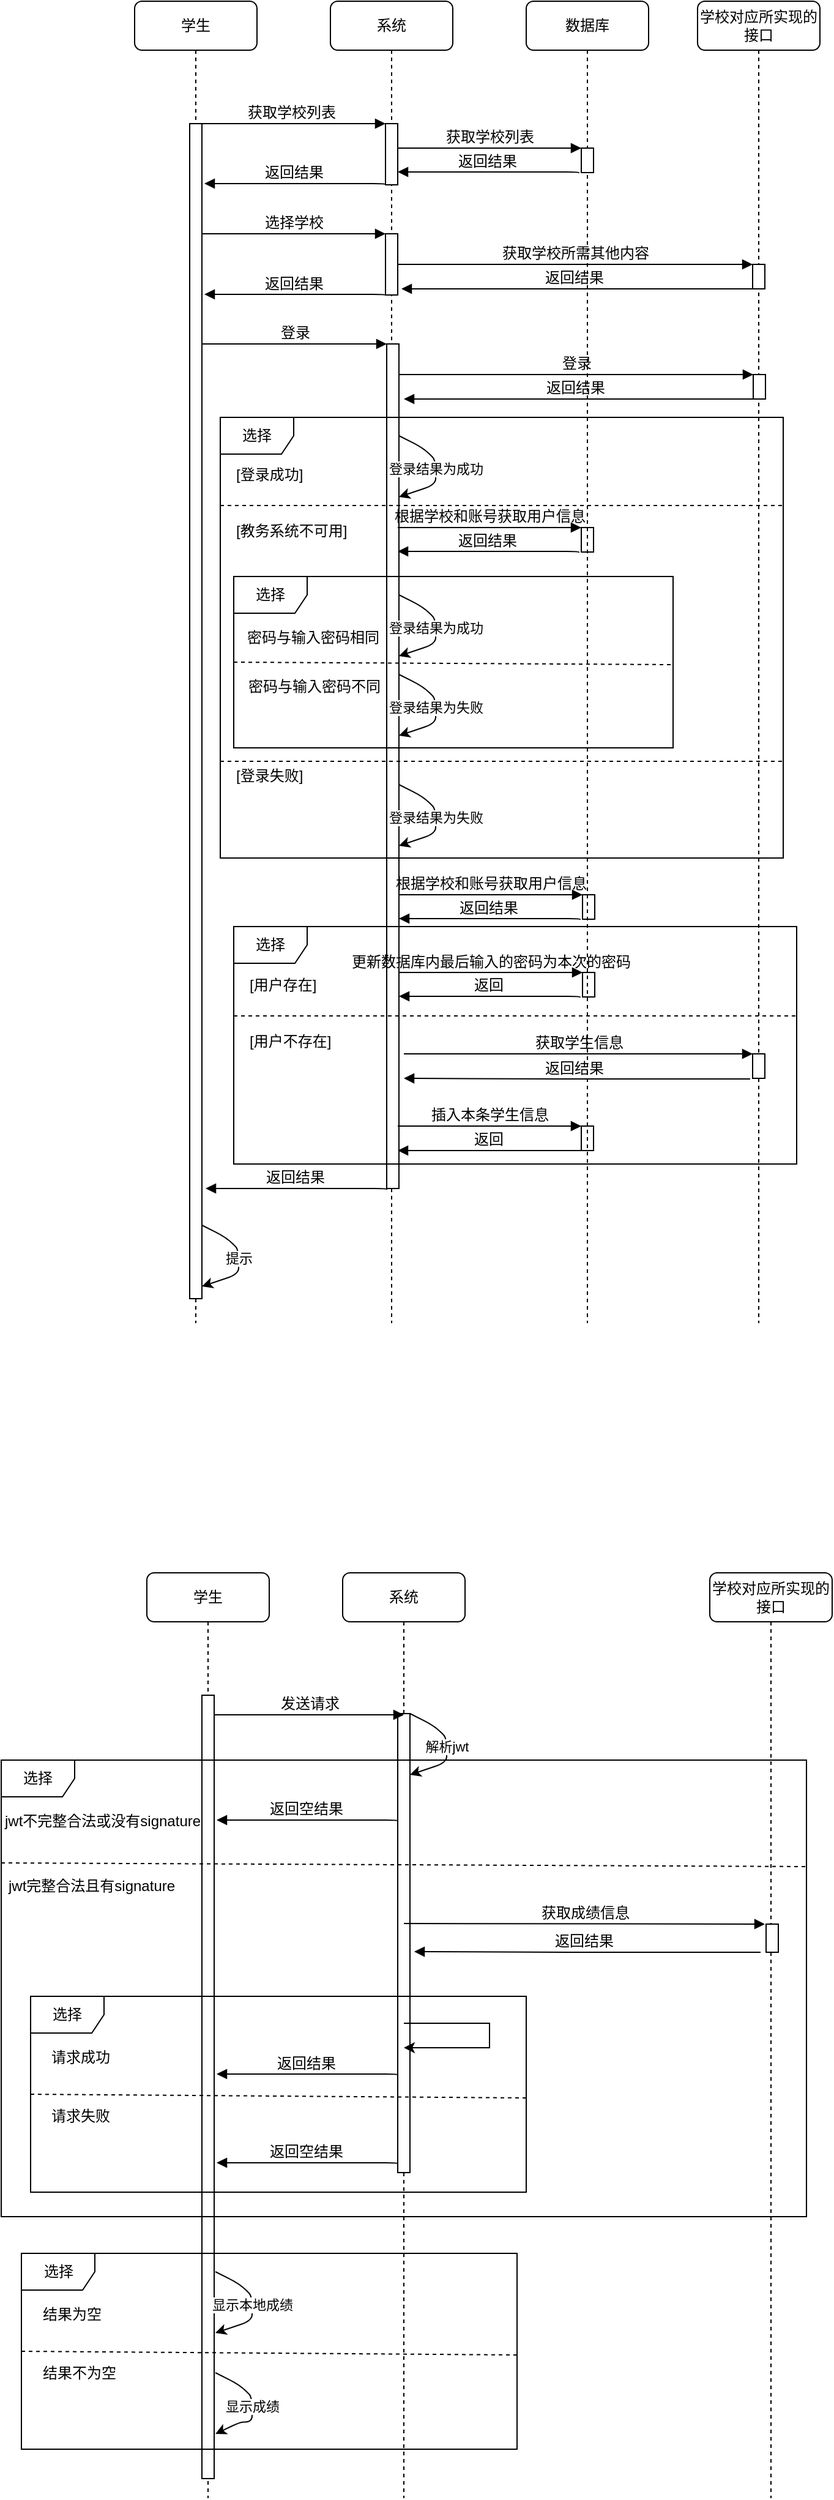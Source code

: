 <mxfile version="10.6.9" type="github"><diagram name="Page-1" id="13e1069c-82ec-6db2-03f1-153e76fe0fe0"><mxGraphModel dx="2018" dy="616" grid="1" gridSize="10" guides="1" tooltips="1" connect="1" arrows="1" fold="1" page="1" pageScale="1" pageWidth="1100" pageHeight="850" background="#ffffff" math="0" shadow="0"><root><mxCell id="0"/><mxCell id="1" parent="0"/><mxCell id="7baba1c4bc27f4b0-2" value="系统" style="shape=umlLifeline;perimeter=lifelinePerimeter;whiteSpace=wrap;html=1;container=1;collapsible=0;recursiveResize=0;outlineConnect=0;rounded=1;shadow=0;comic=0;labelBackgroundColor=none;strokeColor=#000000;strokeWidth=1;fillColor=#FFFFFF;fontFamily=Verdana;fontSize=12;fontColor=#000000;align=center;" parent="1" vertex="1"><mxGeometry x="240" y="80" width="100" height="1080" as="geometry"/></mxCell><mxCell id="7baba1c4bc27f4b0-10" value="" style="html=1;points=[];perimeter=orthogonalPerimeter;rounded=0;shadow=0;comic=0;labelBackgroundColor=none;strokeColor=#000000;strokeWidth=1;fillColor=#FFFFFF;fontFamily=Verdana;fontSize=12;fontColor=#000000;align=center;" parent="7baba1c4bc27f4b0-2" vertex="1"><mxGeometry x="45" y="100" width="10" height="50" as="geometry"/></mxCell><mxCell id="gRoCGFUgI1eSrO3_xUWn-6" value="" style="html=1;points=[];perimeter=orthogonalPerimeter;rounded=0;shadow=0;comic=0;labelBackgroundColor=none;strokeColor=#000000;strokeWidth=1;fillColor=#FFFFFF;fontFamily=Verdana;fontSize=12;fontColor=#000000;align=center;" vertex="1" parent="7baba1c4bc27f4b0-2"><mxGeometry x="45" y="190" width="10" height="50" as="geometry"/></mxCell><mxCell id="7baba1c4bc27f4b0-4" value="学校对应所实现的接口" style="shape=umlLifeline;perimeter=lifelinePerimeter;whiteSpace=wrap;html=1;container=1;collapsible=0;recursiveResize=0;outlineConnect=0;rounded=1;shadow=0;comic=0;labelBackgroundColor=none;strokeColor=#000000;strokeWidth=1;fillColor=#FFFFFF;fontFamily=Verdana;fontSize=12;fontColor=#000000;align=center;" parent="1" vertex="1"><mxGeometry x="540" y="80" width="100" height="1080" as="geometry"/></mxCell><mxCell id="gRoCGFUgI1eSrO3_xUWn-7" value="" style="html=1;points=[];perimeter=orthogonalPerimeter;rounded=0;shadow=0;comic=0;labelBackgroundColor=none;strokeColor=#000000;strokeWidth=1;fillColor=#FFFFFF;fontFamily=Verdana;fontSize=12;fontColor=#000000;align=center;" vertex="1" parent="7baba1c4bc27f4b0-4"><mxGeometry x="45" y="215" width="10" height="20" as="geometry"/></mxCell><mxCell id="7baba1c4bc27f4b0-8" value="学生" style="shape=umlLifeline;perimeter=lifelinePerimeter;whiteSpace=wrap;html=1;container=1;collapsible=0;recursiveResize=0;outlineConnect=0;rounded=1;shadow=0;comic=0;labelBackgroundColor=none;strokeColor=#000000;strokeWidth=1;fillColor=#FFFFFF;fontFamily=Verdana;fontSize=12;fontColor=#000000;align=center;" parent="1" vertex="1"><mxGeometry x="80" y="80" width="100" height="1080" as="geometry"/></mxCell><mxCell id="7baba1c4bc27f4b0-9" value="" style="html=1;points=[];perimeter=orthogonalPerimeter;rounded=0;shadow=0;comic=0;labelBackgroundColor=none;strokeColor=#000000;strokeWidth=1;fillColor=#FFFFFF;fontFamily=Verdana;fontSize=12;fontColor=#000000;align=center;" parent="7baba1c4bc27f4b0-8" vertex="1"><mxGeometry x="45" y="100" width="10" height="960" as="geometry"/></mxCell><mxCell id="7baba1c4bc27f4b0-11" value="获取学校列表" style="html=1;verticalAlign=bottom;endArrow=block;entryX=0;entryY=0;labelBackgroundColor=none;fontFamily=Verdana;fontSize=12;edgeStyle=elbowEdgeStyle;elbow=vertical;" parent="1" source="7baba1c4bc27f4b0-8" target="7baba1c4bc27f4b0-10" edge="1"><mxGeometry relative="1" as="geometry"><mxPoint x="180" y="150" as="sourcePoint"/></mxGeometry></mxCell><mxCell id="7baba1c4bc27f4b0-14" value="获取学校列表" style="html=1;verticalAlign=bottom;endArrow=block;entryX=0;entryY=0;labelBackgroundColor=none;fontFamily=Verdana;fontSize=12;edgeStyle=elbowEdgeStyle;elbow=vertical;" parent="1" source="7baba1c4bc27f4b0-10" target="7baba1c4bc27f4b0-13" edge="1"><mxGeometry relative="1" as="geometry"><mxPoint x="370" y="200" as="sourcePoint"/></mxGeometry></mxCell><mxCell id="gRoCGFUgI1eSrO3_xUWn-4" value="返回结果" style="html=1;verticalAlign=bottom;endArrow=block;labelBackgroundColor=none;fontFamily=Verdana;fontSize=12;edgeStyle=elbowEdgeStyle;elbow=vertical;exitX=-0.1;exitY=0.09;exitDx=0;exitDy=0;exitPerimeter=0;" edge="1" parent="1"><mxGeometry x="0.02" relative="1" as="geometry"><mxPoint x="285" y="230" as="sourcePoint"/><mxPoint x="137" y="229" as="targetPoint"/><Array as="points"><mxPoint x="137" y="229"/></Array><mxPoint as="offset"/></mxGeometry></mxCell><mxCell id="gRoCGFUgI1eSrO3_xUWn-5" value="返回结果" style="html=1;verticalAlign=bottom;endArrow=block;labelBackgroundColor=none;fontFamily=Verdana;fontSize=12;edgeStyle=elbowEdgeStyle;elbow=vertical;exitX=-0.1;exitY=0.09;exitDx=0;exitDy=0;exitPerimeter=0;entryX=1.2;entryY=0.111;entryDx=0;entryDy=0;entryPerimeter=0;" edge="1" parent="1"><mxGeometry x="0.02" relative="1" as="geometry"><mxPoint x="443" y="220.5" as="sourcePoint"/><mxPoint x="295" y="219.5" as="targetPoint"/><Array as="points"><mxPoint x="295" y="219.5"/></Array><mxPoint as="offset"/></mxGeometry></mxCell><mxCell id="gRoCGFUgI1eSrO3_xUWn-8" value="选择学校" style="html=1;verticalAlign=bottom;endArrow=block;entryX=0;entryY=0;labelBackgroundColor=none;fontFamily=Verdana;fontSize=12;edgeStyle=elbowEdgeStyle;elbow=vertical;" edge="1" parent="1" target="gRoCGFUgI1eSrO3_xUWn-6"><mxGeometry relative="1" as="geometry"><mxPoint x="134.5" y="270" as="sourcePoint"/></mxGeometry></mxCell><mxCell id="gRoCGFUgI1eSrO3_xUWn-9" value="获取学校所需其他内容" style="html=1;verticalAlign=bottom;endArrow=block;entryX=0;entryY=0;labelBackgroundColor=none;fontFamily=Verdana;fontSize=12;edgeStyle=elbowEdgeStyle;elbow=vertical;" edge="1" parent="1" source="gRoCGFUgI1eSrO3_xUWn-6" target="gRoCGFUgI1eSrO3_xUWn-7"><mxGeometry relative="1" as="geometry"><mxPoint x="375" y="290" as="sourcePoint"/></mxGeometry></mxCell><mxCell id="gRoCGFUgI1eSrO3_xUWn-10" value="返回结果" style="html=1;verticalAlign=bottom;endArrow=block;labelBackgroundColor=none;fontFamily=Verdana;fontSize=12;edgeStyle=elbowEdgeStyle;elbow=vertical;exitX=-0.1;exitY=0.09;exitDx=0;exitDy=0;exitPerimeter=0;entryX=1.2;entryY=0.111;entryDx=0;entryDy=0;entryPerimeter=0;" edge="1" parent="1"><mxGeometry x="0.02" relative="1" as="geometry"><mxPoint x="285" y="320.5" as="sourcePoint"/><mxPoint x="137" y="319.5" as="targetPoint"/><Array as="points"><mxPoint x="137" y="319.5"/></Array><mxPoint as="offset"/></mxGeometry></mxCell><mxCell id="gRoCGFUgI1eSrO3_xUWn-11" value="返回结果" style="html=1;verticalAlign=bottom;endArrow=block;labelBackgroundColor=none;fontFamily=Verdana;fontSize=12;edgeStyle=elbowEdgeStyle;elbow=vertical;entryX=1.3;entryY=0.9;entryDx=0;entryDy=0;entryPerimeter=0;" edge="1" parent="1" source="gRoCGFUgI1eSrO3_xUWn-7" target="gRoCGFUgI1eSrO3_xUWn-6"><mxGeometry x="0.02" relative="1" as="geometry"><mxPoint x="448" y="315.5" as="sourcePoint"/><mxPoint x="350" y="315" as="targetPoint"/><Array as="points"><mxPoint x="590" y="315"/></Array><mxPoint as="offset"/></mxGeometry></mxCell><mxCell id="gRoCGFUgI1eSrO3_xUWn-24" value="" style="html=1;points=[];perimeter=orthogonalPerimeter;rounded=0;shadow=0;comic=0;labelBackgroundColor=none;strokeColor=#000000;strokeWidth=1;fillColor=#FFFFFF;fontFamily=Verdana;fontSize=12;fontColor=#000000;align=center;" vertex="1" parent="1"><mxGeometry x="286" y="360" width="10" height="690" as="geometry"/></mxCell><mxCell id="gRoCGFUgI1eSrO3_xUWn-25" value="" style="html=1;points=[];perimeter=orthogonalPerimeter;rounded=0;shadow=0;comic=0;labelBackgroundColor=none;strokeColor=#000000;strokeWidth=1;fillColor=#FFFFFF;fontFamily=Verdana;fontSize=12;fontColor=#000000;align=center;" vertex="1" parent="1"><mxGeometry x="585.5" y="385" width="10" height="20" as="geometry"/></mxCell><mxCell id="gRoCGFUgI1eSrO3_xUWn-26" value="登录" style="html=1;verticalAlign=bottom;endArrow=block;entryX=0;entryY=0;labelBackgroundColor=none;fontFamily=Verdana;fontSize=12;edgeStyle=elbowEdgeStyle;elbow=vertical;" edge="1" parent="1" target="gRoCGFUgI1eSrO3_xUWn-24"><mxGeometry relative="1" as="geometry"><mxPoint x="135" y="360" as="sourcePoint"/></mxGeometry></mxCell><mxCell id="gRoCGFUgI1eSrO3_xUWn-27" value="登录" style="html=1;verticalAlign=bottom;endArrow=block;entryX=0;entryY=0;labelBackgroundColor=none;fontFamily=Verdana;fontSize=12;edgeStyle=elbowEdgeStyle;elbow=vertical;" edge="1" parent="1" source="gRoCGFUgI1eSrO3_xUWn-24" target="gRoCGFUgI1eSrO3_xUWn-25"><mxGeometry relative="1" as="geometry"><mxPoint x="375.5" y="380" as="sourcePoint"/></mxGeometry></mxCell><mxCell id="gRoCGFUgI1eSrO3_xUWn-29" value="返回结果" style="html=1;verticalAlign=bottom;endArrow=block;labelBackgroundColor=none;fontFamily=Verdana;fontSize=12;edgeStyle=elbowEdgeStyle;elbow=vertical;" edge="1" parent="1" source="gRoCGFUgI1eSrO3_xUWn-25"><mxGeometry x="0.02" relative="1" as="geometry"><mxPoint x="448.5" y="405.5" as="sourcePoint"/><mxPoint x="300" y="405" as="targetPoint"/><Array as="points"><mxPoint x="590.5" y="405"/></Array><mxPoint as="offset"/></mxGeometry></mxCell><mxCell id="gRoCGFUgI1eSrO3_xUWn-34" value="[登录成功]&lt;br&gt;&lt;br&gt;" style="text;html=1;resizable=0;points=[];autosize=1;align=left;verticalAlign=top;spacingTop=-4;" vertex="1" parent="1"><mxGeometry x="161" y="457" width="70" height="30" as="geometry"/></mxCell><mxCell id="gRoCGFUgI1eSrO3_xUWn-36" value="" style="endArrow=none;dashed=1;html=1;entryX=1;entryY=0.63;entryDx=0;entryDy=0;entryPerimeter=0;" edge="1" parent="1"><mxGeometry width="50" height="50" relative="1" as="geometry"><mxPoint x="150" y="492" as="sourcePoint"/><mxPoint x="609" y="492" as="targetPoint"/></mxGeometry></mxCell><mxCell id="gRoCGFUgI1eSrO3_xUWn-38" value="[教务系统不可用]" style="text;html=1;resizable=0;points=[];autosize=1;align=left;verticalAlign=top;spacingTop=-4;" vertex="1" parent="1"><mxGeometry x="161" y="503" width="110" height="20" as="geometry"/></mxCell><mxCell id="gRoCGFUgI1eSrO3_xUWn-39" value="" style="endArrow=none;dashed=1;html=1;entryX=1;entryY=0.63;entryDx=0;entryDy=0;entryPerimeter=0;" edge="1" parent="1"><mxGeometry width="50" height="50" relative="1" as="geometry"><mxPoint x="150" y="701" as="sourcePoint"/><mxPoint x="610" y="701" as="targetPoint"/></mxGeometry></mxCell><mxCell id="gRoCGFUgI1eSrO3_xUWn-40" value="[登录失败]" style="text;html=1;resizable=0;points=[];autosize=1;align=left;verticalAlign=top;spacingTop=-4;" vertex="1" parent="1"><mxGeometry x="161" y="703" width="70" height="20" as="geometry"/></mxCell><mxCell id="gRoCGFUgI1eSrO3_xUWn-44" value="登录结果为成功" style="endArrow=classic;html=1;" edge="1" parent="1"><mxGeometry width="50" height="50" relative="1" as="geometry"><mxPoint x="296" y="435" as="sourcePoint"/><mxPoint x="296" y="485" as="targetPoint"/><Array as="points"><mxPoint x="316" y="445"/><mxPoint x="326" y="455"/><mxPoint x="326" y="475"/></Array></mxGeometry></mxCell><mxCell id="gRoCGFUgI1eSrO3_xUWn-46" value="登录结果为失败" style="endArrow=classic;html=1;" edge="1" parent="1"><mxGeometry width="50" height="50" relative="1" as="geometry"><mxPoint x="296" y="720" as="sourcePoint"/><mxPoint x="296" y="770" as="targetPoint"/><Array as="points"><mxPoint x="316" y="730"/><mxPoint x="326" y="740"/><mxPoint x="326" y="760"/></Array></mxGeometry></mxCell><mxCell id="gRoCGFUgI1eSrO3_xUWn-52" value="" style="html=1;points=[];perimeter=orthogonalPerimeter;rounded=0;shadow=0;comic=0;labelBackgroundColor=none;strokeColor=#000000;strokeWidth=1;fillColor=#FFFFFF;fontFamily=Verdana;fontSize=12;fontColor=#000000;align=center;" vertex="1" parent="1"><mxGeometry x="445" y="510" width="10" height="20" as="geometry"/></mxCell><mxCell id="gRoCGFUgI1eSrO3_xUWn-53" value="根据学校和账号获取用户信息" style="html=1;verticalAlign=bottom;endArrow=block;entryX=0;entryY=0;labelBackgroundColor=none;fontFamily=Verdana;fontSize=12;edgeStyle=elbowEdgeStyle;elbow=vertical;" edge="1" parent="1" target="gRoCGFUgI1eSrO3_xUWn-52"><mxGeometry relative="1" as="geometry"><mxPoint x="295" y="510" as="sourcePoint"/></mxGeometry></mxCell><mxCell id="gRoCGFUgI1eSrO3_xUWn-54" value="返回结果" style="html=1;verticalAlign=bottom;endArrow=block;labelBackgroundColor=none;fontFamily=Verdana;fontSize=12;edgeStyle=elbowEdgeStyle;elbow=vertical;exitX=-0.1;exitY=0.09;exitDx=0;exitDy=0;exitPerimeter=0;entryX=1.2;entryY=0.111;entryDx=0;entryDy=0;entryPerimeter=0;" edge="1" parent="1"><mxGeometry x="0.02" relative="1" as="geometry"><mxPoint x="443" y="530.5" as="sourcePoint"/><mxPoint x="295" y="529.5" as="targetPoint"/><Array as="points"><mxPoint x="295" y="529.5"/></Array><mxPoint as="offset"/></mxGeometry></mxCell><mxCell id="gRoCGFUgI1eSrO3_xUWn-55" value="选择&lt;br&gt;" style="shape=umlFrame;whiteSpace=wrap;html=1;fillColor=none;" vertex="1" parent="1"><mxGeometry x="161" y="550" width="359" height="140" as="geometry"/></mxCell><mxCell id="gRoCGFUgI1eSrO3_xUWn-59" value="密码与输入密码相同" style="text;html=1;resizable=0;points=[];autosize=1;align=left;verticalAlign=top;spacingTop=-4;" vertex="1" parent="1"><mxGeometry x="170" y="590" width="120" height="20" as="geometry"/></mxCell><mxCell id="gRoCGFUgI1eSrO3_xUWn-60" value="" style="endArrow=none;dashed=1;html=1;exitX=0.002;exitY=0.625;exitDx=0;exitDy=0;exitPerimeter=0;" edge="1" parent="1"><mxGeometry width="50" height="50" relative="1" as="geometry"><mxPoint x="161" y="620" as="sourcePoint"/><mxPoint x="520" y="622" as="targetPoint"/></mxGeometry></mxCell><mxCell id="gRoCGFUgI1eSrO3_xUWn-61" value="登录结果为成功" style="endArrow=classic;html=1;" edge="1" parent="1"><mxGeometry width="50" height="50" relative="1" as="geometry"><mxPoint x="296" y="565" as="sourcePoint"/><mxPoint x="296" y="615" as="targetPoint"/><Array as="points"><mxPoint x="316" y="575"/><mxPoint x="326" y="585"/><mxPoint x="326" y="605"/></Array></mxGeometry></mxCell><mxCell id="gRoCGFUgI1eSrO3_xUWn-62" value="密码与输入密码不同" style="text;html=1;resizable=0;points=[];autosize=1;align=left;verticalAlign=top;spacingTop=-4;" vertex="1" parent="1"><mxGeometry x="171" y="630" width="120" height="20" as="geometry"/></mxCell><mxCell id="gRoCGFUgI1eSrO3_xUWn-63" value="登录结果为失败" style="endArrow=classic;html=1;" edge="1" parent="1"><mxGeometry width="50" height="50" relative="1" as="geometry"><mxPoint x="296" y="630" as="sourcePoint"/><mxPoint x="296" y="680" as="targetPoint"/><Array as="points"><mxPoint x="316" y="640"/><mxPoint x="326" y="650"/><mxPoint x="326" y="670"/></Array></mxGeometry></mxCell><mxCell id="gRoCGFUgI1eSrO3_xUWn-139" value="" style="html=1;points=[];perimeter=orthogonalPerimeter;rounded=0;shadow=0;comic=0;labelBackgroundColor=none;strokeColor=#000000;strokeWidth=1;fillColor=#FFFFFF;fontFamily=Verdana;fontSize=12;fontColor=#000000;align=center;" vertex="1" parent="1"><mxGeometry x="446" y="810" width="10" height="20" as="geometry"/></mxCell><mxCell id="gRoCGFUgI1eSrO3_xUWn-140" value="根据学校和账号获取用户信息" style="html=1;verticalAlign=bottom;endArrow=block;entryX=0;entryY=0;labelBackgroundColor=none;fontFamily=Verdana;fontSize=12;edgeStyle=elbowEdgeStyle;elbow=vertical;" edge="1" parent="1" target="gRoCGFUgI1eSrO3_xUWn-139"><mxGeometry relative="1" as="geometry"><mxPoint x="296" y="810" as="sourcePoint"/></mxGeometry></mxCell><mxCell id="gRoCGFUgI1eSrO3_xUWn-141" value="返回结果" style="html=1;verticalAlign=bottom;endArrow=block;labelBackgroundColor=none;fontFamily=Verdana;fontSize=12;edgeStyle=elbowEdgeStyle;elbow=vertical;exitX=-0.1;exitY=0.09;exitDx=0;exitDy=0;exitPerimeter=0;entryX=1.2;entryY=0.111;entryDx=0;entryDy=0;entryPerimeter=0;" edge="1" parent="1"><mxGeometry x="0.02" relative="1" as="geometry"><mxPoint x="444" y="830.5" as="sourcePoint"/><mxPoint x="296" y="829.5" as="targetPoint"/><Array as="points"><mxPoint x="296" y="829.5"/></Array><mxPoint as="offset"/></mxGeometry></mxCell><mxCell id="gRoCGFUgI1eSrO3_xUWn-143" value="[用户存在]&lt;br&gt;" style="text;html=1;resizable=0;points=[];autosize=1;align=left;verticalAlign=top;spacingTop=-4;" vertex="1" parent="1"><mxGeometry x="172" y="874" width="70" height="20" as="geometry"/></mxCell><mxCell id="gRoCGFUgI1eSrO3_xUWn-144" value="" style="endArrow=none;dashed=1;html=1;entryX=1;entryY=0.63;entryDx=0;entryDy=0;entryPerimeter=0;" edge="1" parent="1"><mxGeometry width="50" height="50" relative="1" as="geometry"><mxPoint x="161" y="909" as="sourcePoint"/><mxPoint x="620" y="909" as="targetPoint"/></mxGeometry></mxCell><mxCell id="gRoCGFUgI1eSrO3_xUWn-145" value="[用户不存在]" style="text;html=1;resizable=0;points=[];autosize=1;align=left;verticalAlign=top;spacingTop=-4;" vertex="1" parent="1"><mxGeometry x="172" y="920" width="80" height="20" as="geometry"/></mxCell><mxCell id="gRoCGFUgI1eSrO3_xUWn-161" value="" style="html=1;points=[];perimeter=orthogonalPerimeter;rounded=0;shadow=0;comic=0;labelBackgroundColor=none;strokeColor=#000000;strokeWidth=1;fillColor=#FFFFFF;fontFamily=Verdana;fontSize=12;fontColor=#000000;align=center;" vertex="1" parent="1"><mxGeometry x="446" y="873.5" width="10" height="20" as="geometry"/></mxCell><mxCell id="gRoCGFUgI1eSrO3_xUWn-162" value="&lt;span&gt;更新数据库内最后输入的密码为本次的密码&lt;/span&gt;" style="html=1;verticalAlign=bottom;endArrow=block;entryX=0;entryY=0;labelBackgroundColor=none;fontFamily=Verdana;fontSize=12;edgeStyle=elbowEdgeStyle;elbow=vertical;" edge="1" parent="1" target="gRoCGFUgI1eSrO3_xUWn-161"><mxGeometry relative="1" as="geometry"><mxPoint x="296" y="873.5" as="sourcePoint"/></mxGeometry></mxCell><mxCell id="gRoCGFUgI1eSrO3_xUWn-163" value="返回" style="html=1;verticalAlign=bottom;endArrow=block;labelBackgroundColor=none;fontFamily=Verdana;fontSize=12;edgeStyle=elbowEdgeStyle;elbow=vertical;exitX=-0.1;exitY=0.09;exitDx=0;exitDy=0;exitPerimeter=0;entryX=1.2;entryY=0.111;entryDx=0;entryDy=0;entryPerimeter=0;" edge="1" parent="1"><mxGeometry x="0.02" relative="1" as="geometry"><mxPoint x="444" y="894" as="sourcePoint"/><mxPoint x="296" y="893" as="targetPoint"/><Array as="points"><mxPoint x="296" y="893"/></Array><mxPoint as="offset"/></mxGeometry></mxCell><mxCell id="gRoCGFUgI1eSrO3_xUWn-164" value="" style="html=1;points=[];perimeter=orthogonalPerimeter;rounded=0;shadow=0;comic=0;labelBackgroundColor=none;strokeColor=#000000;strokeWidth=1;fillColor=#FFFFFF;fontFamily=Verdana;fontSize=12;fontColor=#000000;align=center;" vertex="1" parent="1"><mxGeometry x="445" y="999" width="10" height="20" as="geometry"/></mxCell><mxCell id="gRoCGFUgI1eSrO3_xUWn-165" value="插入本条学生信息" style="html=1;verticalAlign=bottom;endArrow=block;entryX=0;entryY=0;labelBackgroundColor=none;fontFamily=Verdana;fontSize=12;edgeStyle=elbowEdgeStyle;elbow=vertical;" edge="1" parent="1" target="gRoCGFUgI1eSrO3_xUWn-164"><mxGeometry relative="1" as="geometry"><mxPoint x="295" y="999" as="sourcePoint"/></mxGeometry></mxCell><mxCell id="gRoCGFUgI1eSrO3_xUWn-166" value="返回" style="html=1;verticalAlign=bottom;endArrow=block;labelBackgroundColor=none;fontFamily=Verdana;fontSize=12;edgeStyle=elbowEdgeStyle;elbow=vertical;" edge="1" parent="1" source="gRoCGFUgI1eSrO3_xUWn-164"><mxGeometry x="0.02" relative="1" as="geometry"><mxPoint x="443" y="1019.5" as="sourcePoint"/><mxPoint x="295" y="1019" as="targetPoint"/><Array as="points"/><mxPoint as="offset"/></mxGeometry></mxCell><mxCell id="gRoCGFUgI1eSrO3_xUWn-170" value="" style="html=1;points=[];perimeter=orthogonalPerimeter;rounded=0;shadow=0;comic=0;labelBackgroundColor=none;strokeColor=#000000;strokeWidth=1;fillColor=#FFFFFF;fontFamily=Verdana;fontSize=12;fontColor=#000000;align=center;" vertex="1" parent="1"><mxGeometry x="585" y="940" width="10" height="20" as="geometry"/></mxCell><mxCell id="gRoCGFUgI1eSrO3_xUWn-171" value="&lt;span&gt;获取学生信息&lt;/span&gt;" style="html=1;verticalAlign=bottom;endArrow=block;entryX=0;entryY=0;labelBackgroundColor=none;fontFamily=Verdana;fontSize=12;edgeStyle=elbowEdgeStyle;elbow=vertical;" edge="1" parent="1" target="gRoCGFUgI1eSrO3_xUWn-170"><mxGeometry relative="1" as="geometry"><mxPoint x="300" y="940" as="sourcePoint"/></mxGeometry></mxCell><mxCell id="gRoCGFUgI1eSrO3_xUWn-172" value="返回结果" style="html=1;verticalAlign=bottom;endArrow=block;labelBackgroundColor=none;fontFamily=Verdana;fontSize=12;edgeStyle=elbowEdgeStyle;elbow=horizontal;exitX=-0.1;exitY=0.09;exitDx=0;exitDy=0;exitPerimeter=0;" edge="1" parent="1"><mxGeometry x="0.02" relative="1" as="geometry"><mxPoint x="583" y="960.5" as="sourcePoint"/><mxPoint x="300" y="960" as="targetPoint"/><Array as="points"><mxPoint x="435" y="959.5"/></Array><mxPoint as="offset"/></mxGeometry></mxCell><mxCell id="gRoCGFUgI1eSrO3_xUWn-175" value="返回结果" style="html=1;verticalAlign=bottom;endArrow=block;labelBackgroundColor=none;fontFamily=Verdana;fontSize=12;edgeStyle=elbowEdgeStyle;elbow=vertical;exitX=-0.1;exitY=0.09;exitDx=0;exitDy=0;exitPerimeter=0;entryX=1.2;entryY=0.111;entryDx=0;entryDy=0;entryPerimeter=0;" edge="1" parent="1"><mxGeometry x="0.02" relative="1" as="geometry"><mxPoint x="286" y="1051" as="sourcePoint"/><mxPoint x="138" y="1050" as="targetPoint"/><Array as="points"><mxPoint x="138" y="1050"/></Array><mxPoint as="offset"/></mxGeometry></mxCell><mxCell id="gRoCGFUgI1eSrO3_xUWn-176" value="提示" style="endArrow=classic;html=1;" edge="1" parent="1"><mxGeometry width="50" height="50" relative="1" as="geometry"><mxPoint x="135" y="1080" as="sourcePoint"/><mxPoint x="135" y="1130" as="targetPoint"/><Array as="points"><mxPoint x="155" y="1090"/><mxPoint x="165" y="1100"/><mxPoint x="165" y="1120"/></Array></mxGeometry></mxCell><mxCell id="gRoCGFUgI1eSrO3_xUWn-180" value="系统" style="shape=umlLifeline;perimeter=lifelinePerimeter;whiteSpace=wrap;html=1;container=1;collapsible=0;recursiveResize=0;outlineConnect=0;rounded=1;shadow=0;comic=0;labelBackgroundColor=none;strokeColor=#000000;strokeWidth=1;fillColor=#FFFFFF;fontFamily=Verdana;fontSize=12;fontColor=#000000;align=center;" vertex="1" parent="1"><mxGeometry x="250" y="1364" width="100" height="756" as="geometry"/></mxCell><mxCell id="gRoCGFUgI1eSrO3_xUWn-182" value="" style="html=1;points=[];perimeter=orthogonalPerimeter;rounded=0;shadow=0;comic=0;labelBackgroundColor=none;strokeColor=#000000;strokeWidth=1;fillColor=#FFFFFF;fontFamily=Verdana;fontSize=12;fontColor=#000000;align=center;" vertex="1" parent="gRoCGFUgI1eSrO3_xUWn-180"><mxGeometry x="45" y="115" width="10" height="375" as="geometry"/></mxCell><mxCell id="gRoCGFUgI1eSrO3_xUWn-185" value="学校对应所实现的接口" style="shape=umlLifeline;perimeter=lifelinePerimeter;whiteSpace=wrap;html=1;container=1;collapsible=0;recursiveResize=0;outlineConnect=0;rounded=1;shadow=0;comic=0;labelBackgroundColor=none;strokeColor=#000000;strokeWidth=1;fillColor=#FFFFFF;fontFamily=Verdana;fontSize=12;fontColor=#000000;align=center;" vertex="1" parent="1"><mxGeometry x="550" y="1364" width="100" height="756" as="geometry"/></mxCell><mxCell id="gRoCGFUgI1eSrO3_xUWn-242" value="" style="html=1;points=[];perimeter=orthogonalPerimeter;rounded=0;shadow=0;comic=0;labelBackgroundColor=none;strokeColor=#000000;strokeWidth=1;fillColor=#FFFFFF;fontFamily=Verdana;fontSize=12;fontColor=#000000;align=center;" vertex="1" parent="gRoCGFUgI1eSrO3_xUWn-185"><mxGeometry x="46" y="287" width="10" height="23" as="geometry"/></mxCell><mxCell id="gRoCGFUgI1eSrO3_xUWn-187" value="学生" style="shape=umlLifeline;perimeter=lifelinePerimeter;whiteSpace=wrap;html=1;container=1;collapsible=0;recursiveResize=0;outlineConnect=0;rounded=1;shadow=0;comic=0;labelBackgroundColor=none;strokeColor=#000000;strokeWidth=1;fillColor=#FFFFFF;fontFamily=Verdana;fontSize=12;fontColor=#000000;align=center;" vertex="1" parent="1"><mxGeometry x="90" y="1364" width="100" height="756" as="geometry"/></mxCell><mxCell id="gRoCGFUgI1eSrO3_xUWn-188" value="" style="html=1;points=[];perimeter=orthogonalPerimeter;rounded=0;shadow=0;comic=0;labelBackgroundColor=none;strokeColor=#000000;strokeWidth=1;fillColor=#FFFFFF;fontFamily=Verdana;fontSize=12;fontColor=#000000;align=center;" vertex="1" parent="gRoCGFUgI1eSrO3_xUWn-187"><mxGeometry x="45" y="100" width="10" height="640" as="geometry"/></mxCell><mxCell id="gRoCGFUgI1eSrO3_xUWn-193" value="发送请求" style="html=1;verticalAlign=bottom;endArrow=block;labelBackgroundColor=none;fontFamily=Verdana;fontSize=12;edgeStyle=elbowEdgeStyle;elbow=vertical;" edge="1" parent="1" source="gRoCGFUgI1eSrO3_xUWn-188"><mxGeometry relative="1" as="geometry"><mxPoint x="144.5" y="1554" as="sourcePoint"/><mxPoint x="300" y="1480" as="targetPoint"/><Array as="points"><mxPoint x="280" y="1480"/><mxPoint x="230" y="1470"/></Array></mxGeometry></mxCell><mxCell id="gRoCGFUgI1eSrO3_xUWn-202" value="jwt不完整合法或没有signature" style="text;html=1;resizable=0;points=[];autosize=1;align=left;verticalAlign=top;spacingTop=-4;" vertex="1" parent="1"><mxGeometry x="-28" y="1556.5" width="180" height="20" as="geometry"/></mxCell><mxCell id="gRoCGFUgI1eSrO3_xUWn-236" value="解析jwt&lt;br&gt;" style="endArrow=classic;html=1;" edge="1" parent="1"><mxGeometry width="50" height="50" relative="1" as="geometry"><mxPoint x="305" y="1479" as="sourcePoint"/><mxPoint x="305" y="1529" as="targetPoint"/><Array as="points"><mxPoint x="325" y="1489"/><mxPoint x="335" y="1499"/><mxPoint x="335" y="1519"/></Array></mxGeometry></mxCell><mxCell id="gRoCGFUgI1eSrO3_xUWn-237" value="返回空结果" style="html=1;verticalAlign=bottom;endArrow=block;labelBackgroundColor=none;fontFamily=Verdana;fontSize=12;edgeStyle=elbowEdgeStyle;elbow=vertical;exitX=-0.1;exitY=0.09;exitDx=0;exitDy=0;exitPerimeter=0;entryX=1.2;entryY=0.111;entryDx=0;entryDy=0;entryPerimeter=0;" edge="1" parent="1"><mxGeometry x="0.02" relative="1" as="geometry"><mxPoint x="295" y="1567" as="sourcePoint"/><mxPoint x="147" y="1566" as="targetPoint"/><Array as="points"><mxPoint x="147" y="1566"/></Array><mxPoint as="offset"/></mxGeometry></mxCell><mxCell id="gRoCGFUgI1eSrO3_xUWn-238" value="" style="endArrow=none;dashed=1;html=1;entryX=0.998;entryY=0.169;entryDx=0;entryDy=0;entryPerimeter=0;" edge="1" parent="1"><mxGeometry width="50" height="50" relative="1" as="geometry"><mxPoint x="-29" y="1601" as="sourcePoint"/><mxPoint x="628" y="1604" as="targetPoint"/></mxGeometry></mxCell><mxCell id="gRoCGFUgI1eSrO3_xUWn-240" value="jwt完整合法且有signature" style="text;html=1;resizable=0;points=[];autosize=1;align=left;verticalAlign=top;spacingTop=-4;" vertex="1" parent="1"><mxGeometry x="-25" y="1610" width="150" height="20" as="geometry"/></mxCell><mxCell id="gRoCGFUgI1eSrO3_xUWn-241" value="&lt;span&gt;获取成绩信息&lt;/span&gt;" style="html=1;verticalAlign=bottom;endArrow=block;labelBackgroundColor=none;fontFamily=Verdana;fontSize=12;edgeStyle=elbowEdgeStyle;elbow=vertical;" edge="1" parent="1"><mxGeometry relative="1" as="geometry"><mxPoint x="300" y="1650.5" as="sourcePoint"/><mxPoint x="595" y="1651" as="targetPoint"/></mxGeometry></mxCell><mxCell id="gRoCGFUgI1eSrO3_xUWn-245" value="返回结果" style="html=1;verticalAlign=bottom;endArrow=block;labelBackgroundColor=none;fontFamily=Verdana;fontSize=12;edgeStyle=elbowEdgeStyle;elbow=horizontal;exitX=-0.1;exitY=0.09;exitDx=0;exitDy=0;exitPerimeter=0;" edge="1" parent="1"><mxGeometry x="0.02" relative="1" as="geometry"><mxPoint x="591.5" y="1674" as="sourcePoint"/><mxPoint x="308.5" y="1673.5" as="targetPoint"/><Array as="points"><mxPoint x="443.5" y="1673"/></Array><mxPoint as="offset"/></mxGeometry></mxCell><mxCell id="gRoCGFUgI1eSrO3_xUWn-247" value="选择" style="shape=umlFrame;whiteSpace=wrap;html=1;fillColor=none;" vertex="1" parent="1"><mxGeometry x="-5" y="1710" width="405" height="160" as="geometry"/></mxCell><mxCell id="gRoCGFUgI1eSrO3_xUWn-248" value="请求成功" style="text;html=1;resizable=0;points=[];autosize=1;align=left;verticalAlign=top;spacingTop=-4;" vertex="1" parent="1"><mxGeometry x="10" y="1750" width="60" height="20" as="geometry"/></mxCell><mxCell id="gRoCGFUgI1eSrO3_xUWn-249" value="" style="endArrow=none;dashed=1;html=1;" edge="1" parent="1"><mxGeometry width="50" height="50" relative="1" as="geometry"><mxPoint x="-5" y="1790" as="sourcePoint"/><mxPoint x="400" y="1793" as="targetPoint"/></mxGeometry></mxCell><mxCell id="gRoCGFUgI1eSrO3_xUWn-250" value="请求失败" style="text;html=1;resizable=0;points=[];autosize=1;align=left;verticalAlign=top;spacingTop=-4;" vertex="1" parent="1"><mxGeometry x="10" y="1797.5" width="60" height="20" as="geometry"/></mxCell><mxCell id="gRoCGFUgI1eSrO3_xUWn-251" value="返回空结果" style="html=1;verticalAlign=bottom;endArrow=block;labelBackgroundColor=none;fontFamily=Verdana;fontSize=12;edgeStyle=elbowEdgeStyle;elbow=vertical;exitX=-0.1;exitY=0.09;exitDx=0;exitDy=0;exitPerimeter=0;entryX=1.2;entryY=0.111;entryDx=0;entryDy=0;entryPerimeter=0;" edge="1" parent="1"><mxGeometry x="0.02" relative="1" as="geometry"><mxPoint x="295" y="1847" as="sourcePoint"/><mxPoint x="147" y="1846" as="targetPoint"/><Array as="points"><mxPoint x="147" y="1846"/></Array><mxPoint as="offset"/></mxGeometry></mxCell><mxCell id="gRoCGFUgI1eSrO3_xUWn-252" value="返回结果" style="html=1;verticalAlign=bottom;endArrow=block;labelBackgroundColor=none;fontFamily=Verdana;fontSize=12;edgeStyle=elbowEdgeStyle;elbow=vertical;exitX=-0.1;exitY=0.09;exitDx=0;exitDy=0;exitPerimeter=0;entryX=1.2;entryY=0.111;entryDx=0;entryDy=0;entryPerimeter=0;" edge="1" parent="1"><mxGeometry x="0.02" relative="1" as="geometry"><mxPoint x="295" y="1774.5" as="sourcePoint"/><mxPoint x="147" y="1773.5" as="targetPoint"/><Array as="points"><mxPoint x="147" y="1773.5"/></Array><mxPoint as="offset"/></mxGeometry></mxCell><mxCell id="gRoCGFUgI1eSrO3_xUWn-244" value="选择&lt;br&gt;" style="shape=umlFrame;whiteSpace=wrap;html=1;fillColor=none;" vertex="1" parent="1"><mxGeometry x="-29" y="1517" width="658" height="373" as="geometry"/></mxCell><mxCell id="7baba1c4bc27f4b0-3" value="数据库" style="shape=umlLifeline;perimeter=lifelinePerimeter;whiteSpace=wrap;html=1;container=1;collapsible=0;recursiveResize=0;outlineConnect=0;rounded=1;shadow=0;comic=0;labelBackgroundColor=none;strokeColor=#000000;strokeWidth=1;fillColor=#FFFFFF;fontFamily=Verdana;fontSize=12;fontColor=#000000;align=center;" parent="1" vertex="1"><mxGeometry x="400" y="80" width="100" height="1080" as="geometry"/></mxCell><mxCell id="7baba1c4bc27f4b0-13" value="" style="html=1;points=[];perimeter=orthogonalPerimeter;rounded=0;shadow=0;comic=0;labelBackgroundColor=none;strokeColor=#000000;strokeWidth=1;fillColor=#FFFFFF;fontFamily=Verdana;fontSize=12;fontColor=#000000;align=center;" parent="7baba1c4bc27f4b0-3" vertex="1"><mxGeometry x="45" y="120" width="10" height="20" as="geometry"/></mxCell><mxCell id="gRoCGFUgI1eSrO3_xUWn-33" value="选择" style="shape=umlFrame;whiteSpace=wrap;html=1;fillColor=none;" vertex="1" parent="1"><mxGeometry x="150" y="420" width="460" height="360" as="geometry"/></mxCell><mxCell id="gRoCGFUgI1eSrO3_xUWn-174" value="选择" style="shape=umlFrame;whiteSpace=wrap;html=1;fillColor=none;" vertex="1" parent="1"><mxGeometry x="161" y="836" width="460" height="194" as="geometry"/></mxCell><mxCell id="gRoCGFUgI1eSrO3_xUWn-253" value="选择" style="shape=umlFrame;whiteSpace=wrap;html=1;fillColor=none;" vertex="1" parent="1"><mxGeometry x="-12.5" y="1920" width="405" height="160" as="geometry"/></mxCell><mxCell id="gRoCGFUgI1eSrO3_xUWn-254" value="结果为空" style="text;html=1;resizable=0;points=[];autosize=1;align=left;verticalAlign=top;spacingTop=-4;" vertex="1" parent="1"><mxGeometry x="2.5" y="1960" width="60" height="20" as="geometry"/></mxCell><mxCell id="gRoCGFUgI1eSrO3_xUWn-255" value="" style="endArrow=none;dashed=1;html=1;" edge="1" parent="1"><mxGeometry width="50" height="50" relative="1" as="geometry"><mxPoint x="-12.5" y="2000" as="sourcePoint"/><mxPoint x="392.5" y="2003" as="targetPoint"/></mxGeometry></mxCell><mxCell id="gRoCGFUgI1eSrO3_xUWn-256" value="结果不为空" style="text;html=1;resizable=0;points=[];autosize=1;align=left;verticalAlign=top;spacingTop=-4;" vertex="1" parent="1"><mxGeometry x="2.5" y="2007.5" width="80" height="20" as="geometry"/></mxCell><mxCell id="gRoCGFUgI1eSrO3_xUWn-259" value="显示本地成绩" style="endArrow=classic;html=1;" edge="1" parent="1"><mxGeometry width="50" height="50" relative="1" as="geometry"><mxPoint x="146" y="1935" as="sourcePoint"/><mxPoint x="146" y="1985" as="targetPoint"/><Array as="points"><mxPoint x="166" y="1945"/><mxPoint x="176" y="1955"/><mxPoint x="176" y="1975"/></Array></mxGeometry></mxCell><mxCell id="gRoCGFUgI1eSrO3_xUWn-260" value="显示成绩" style="endArrow=classic;html=1;" edge="1" parent="1"><mxGeometry width="50" height="50" relative="1" as="geometry"><mxPoint x="146" y="2017.5" as="sourcePoint"/><mxPoint x="146" y="2067.5" as="targetPoint"/><Array as="points"><mxPoint x="166" y="2027.5"/><mxPoint x="176" y="2037.5"/><mxPoint x="176" y="2057.5"/><mxPoint x="166" y="2058"/></Array></mxGeometry></mxCell><mxCell id="gRoCGFUgI1eSrO3_xUWn-262" style="edgeStyle=orthogonalEdgeStyle;rounded=0;orthogonalLoop=1;jettySize=auto;html=1;" edge="1" parent="1" source="gRoCGFUgI1eSrO3_xUWn-180" target="gRoCGFUgI1eSrO3_xUWn-180"><mxGeometry relative="1" as="geometry"/></mxCell></root></mxGraphModel></diagram></mxfile>